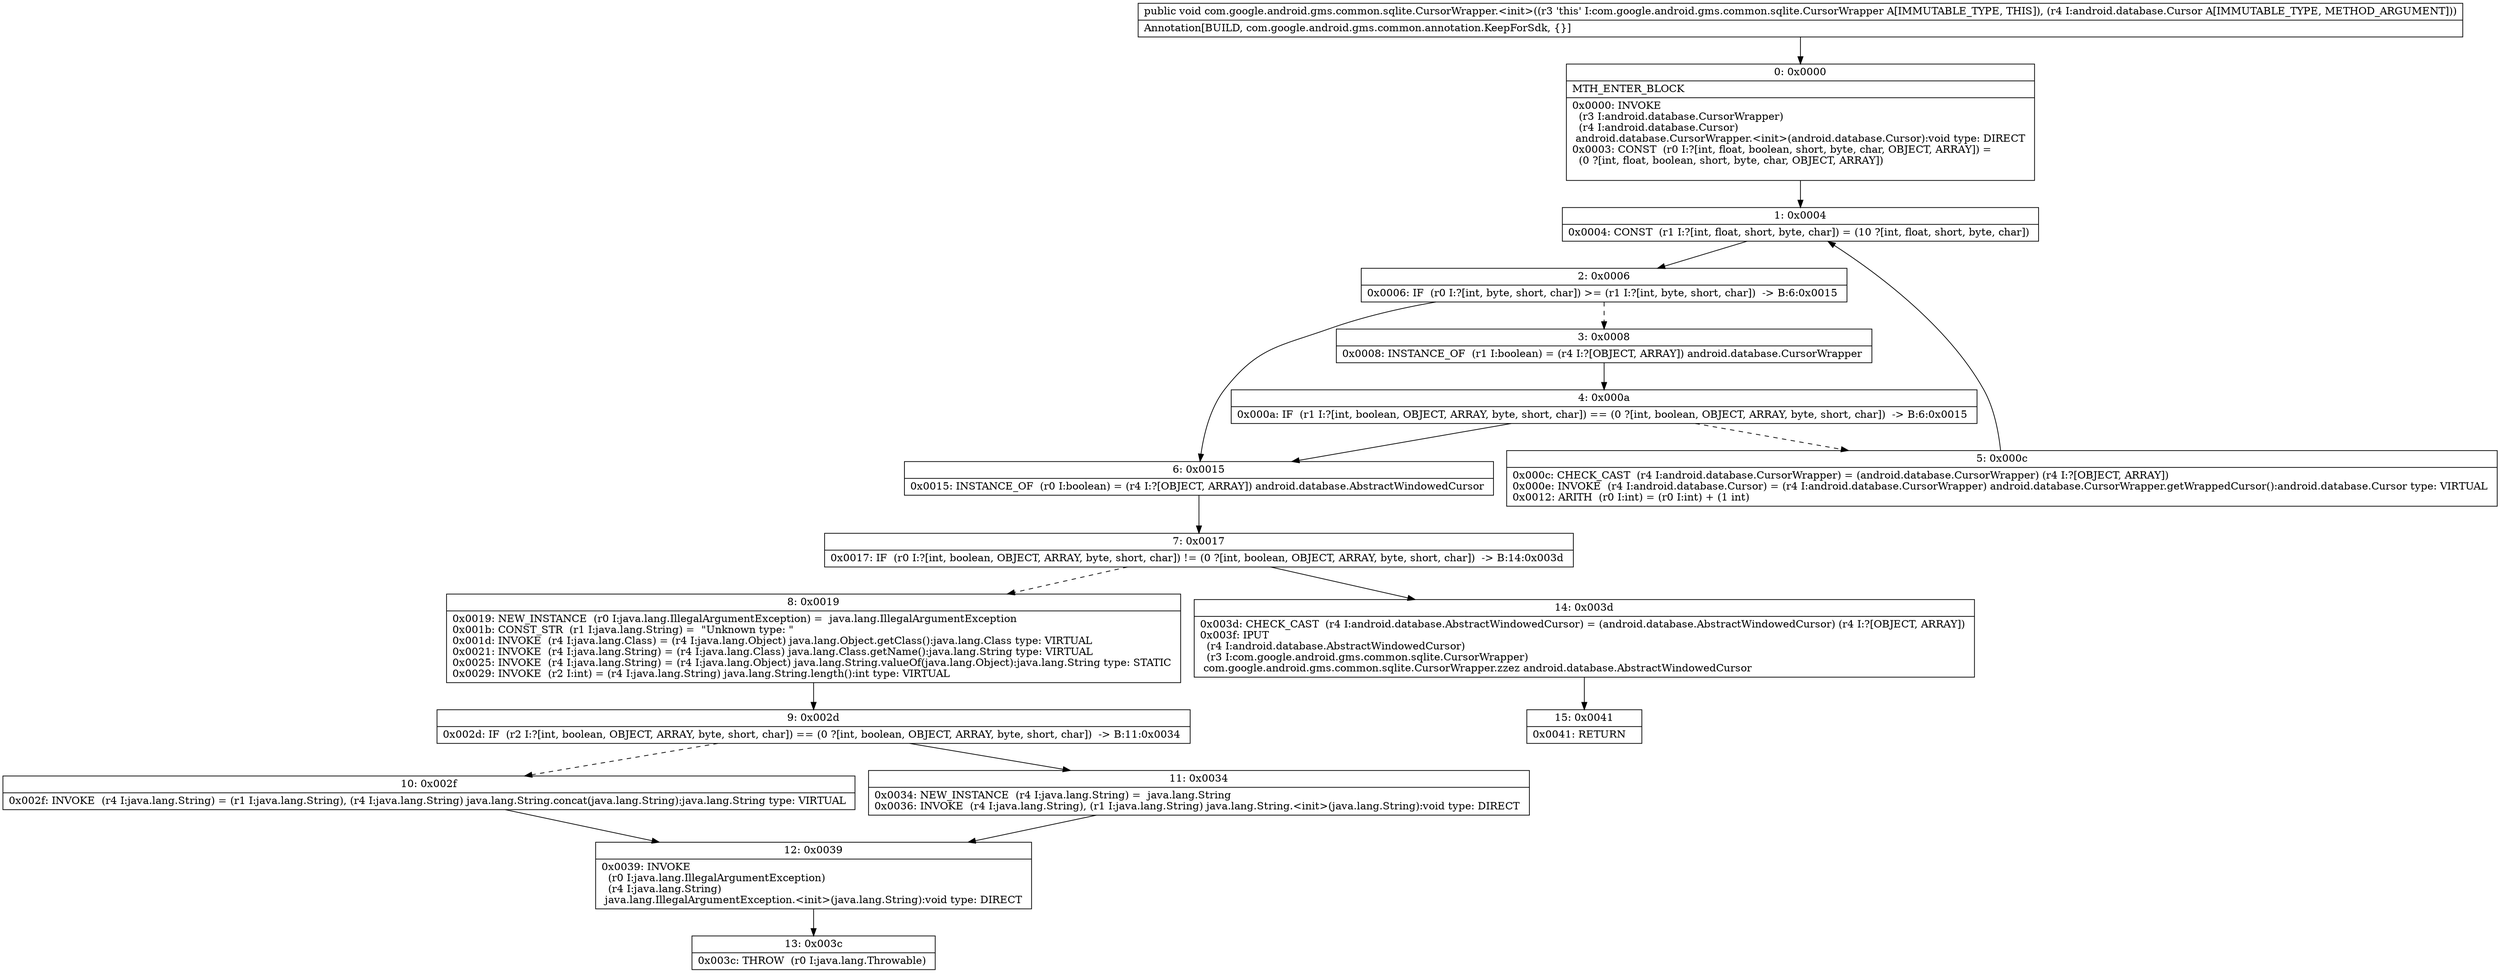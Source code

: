 digraph "CFG forcom.google.android.gms.common.sqlite.CursorWrapper.\<init\>(Landroid\/database\/Cursor;)V" {
Node_0 [shape=record,label="{0\:\ 0x0000|MTH_ENTER_BLOCK\l|0x0000: INVOKE  \l  (r3 I:android.database.CursorWrapper)\l  (r4 I:android.database.Cursor)\l android.database.CursorWrapper.\<init\>(android.database.Cursor):void type: DIRECT \l0x0003: CONST  (r0 I:?[int, float, boolean, short, byte, char, OBJECT, ARRAY]) = \l  (0 ?[int, float, boolean, short, byte, char, OBJECT, ARRAY])\l \l}"];
Node_1 [shape=record,label="{1\:\ 0x0004|0x0004: CONST  (r1 I:?[int, float, short, byte, char]) = (10 ?[int, float, short, byte, char]) \l}"];
Node_2 [shape=record,label="{2\:\ 0x0006|0x0006: IF  (r0 I:?[int, byte, short, char]) \>= (r1 I:?[int, byte, short, char])  \-\> B:6:0x0015 \l}"];
Node_3 [shape=record,label="{3\:\ 0x0008|0x0008: INSTANCE_OF  (r1 I:boolean) = (r4 I:?[OBJECT, ARRAY]) android.database.CursorWrapper \l}"];
Node_4 [shape=record,label="{4\:\ 0x000a|0x000a: IF  (r1 I:?[int, boolean, OBJECT, ARRAY, byte, short, char]) == (0 ?[int, boolean, OBJECT, ARRAY, byte, short, char])  \-\> B:6:0x0015 \l}"];
Node_5 [shape=record,label="{5\:\ 0x000c|0x000c: CHECK_CAST  (r4 I:android.database.CursorWrapper) = (android.database.CursorWrapper) (r4 I:?[OBJECT, ARRAY]) \l0x000e: INVOKE  (r4 I:android.database.Cursor) = (r4 I:android.database.CursorWrapper) android.database.CursorWrapper.getWrappedCursor():android.database.Cursor type: VIRTUAL \l0x0012: ARITH  (r0 I:int) = (r0 I:int) + (1 int) \l}"];
Node_6 [shape=record,label="{6\:\ 0x0015|0x0015: INSTANCE_OF  (r0 I:boolean) = (r4 I:?[OBJECT, ARRAY]) android.database.AbstractWindowedCursor \l}"];
Node_7 [shape=record,label="{7\:\ 0x0017|0x0017: IF  (r0 I:?[int, boolean, OBJECT, ARRAY, byte, short, char]) != (0 ?[int, boolean, OBJECT, ARRAY, byte, short, char])  \-\> B:14:0x003d \l}"];
Node_8 [shape=record,label="{8\:\ 0x0019|0x0019: NEW_INSTANCE  (r0 I:java.lang.IllegalArgumentException) =  java.lang.IllegalArgumentException \l0x001b: CONST_STR  (r1 I:java.lang.String) =  \"Unknown type: \" \l0x001d: INVOKE  (r4 I:java.lang.Class) = (r4 I:java.lang.Object) java.lang.Object.getClass():java.lang.Class type: VIRTUAL \l0x0021: INVOKE  (r4 I:java.lang.String) = (r4 I:java.lang.Class) java.lang.Class.getName():java.lang.String type: VIRTUAL \l0x0025: INVOKE  (r4 I:java.lang.String) = (r4 I:java.lang.Object) java.lang.String.valueOf(java.lang.Object):java.lang.String type: STATIC \l0x0029: INVOKE  (r2 I:int) = (r4 I:java.lang.String) java.lang.String.length():int type: VIRTUAL \l}"];
Node_9 [shape=record,label="{9\:\ 0x002d|0x002d: IF  (r2 I:?[int, boolean, OBJECT, ARRAY, byte, short, char]) == (0 ?[int, boolean, OBJECT, ARRAY, byte, short, char])  \-\> B:11:0x0034 \l}"];
Node_10 [shape=record,label="{10\:\ 0x002f|0x002f: INVOKE  (r4 I:java.lang.String) = (r1 I:java.lang.String), (r4 I:java.lang.String) java.lang.String.concat(java.lang.String):java.lang.String type: VIRTUAL \l}"];
Node_11 [shape=record,label="{11\:\ 0x0034|0x0034: NEW_INSTANCE  (r4 I:java.lang.String) =  java.lang.String \l0x0036: INVOKE  (r4 I:java.lang.String), (r1 I:java.lang.String) java.lang.String.\<init\>(java.lang.String):void type: DIRECT \l}"];
Node_12 [shape=record,label="{12\:\ 0x0039|0x0039: INVOKE  \l  (r0 I:java.lang.IllegalArgumentException)\l  (r4 I:java.lang.String)\l java.lang.IllegalArgumentException.\<init\>(java.lang.String):void type: DIRECT \l}"];
Node_13 [shape=record,label="{13\:\ 0x003c|0x003c: THROW  (r0 I:java.lang.Throwable) \l}"];
Node_14 [shape=record,label="{14\:\ 0x003d|0x003d: CHECK_CAST  (r4 I:android.database.AbstractWindowedCursor) = (android.database.AbstractWindowedCursor) (r4 I:?[OBJECT, ARRAY]) \l0x003f: IPUT  \l  (r4 I:android.database.AbstractWindowedCursor)\l  (r3 I:com.google.android.gms.common.sqlite.CursorWrapper)\l com.google.android.gms.common.sqlite.CursorWrapper.zzez android.database.AbstractWindowedCursor \l}"];
Node_15 [shape=record,label="{15\:\ 0x0041|0x0041: RETURN   \l}"];
MethodNode[shape=record,label="{public void com.google.android.gms.common.sqlite.CursorWrapper.\<init\>((r3 'this' I:com.google.android.gms.common.sqlite.CursorWrapper A[IMMUTABLE_TYPE, THIS]), (r4 I:android.database.Cursor A[IMMUTABLE_TYPE, METHOD_ARGUMENT]))  | Annotation[BUILD, com.google.android.gms.common.annotation.KeepForSdk, \{\}]\l}"];
MethodNode -> Node_0;
Node_0 -> Node_1;
Node_1 -> Node_2;
Node_2 -> Node_3[style=dashed];
Node_2 -> Node_6;
Node_3 -> Node_4;
Node_4 -> Node_5[style=dashed];
Node_4 -> Node_6;
Node_5 -> Node_1;
Node_6 -> Node_7;
Node_7 -> Node_8[style=dashed];
Node_7 -> Node_14;
Node_8 -> Node_9;
Node_9 -> Node_10[style=dashed];
Node_9 -> Node_11;
Node_10 -> Node_12;
Node_11 -> Node_12;
Node_12 -> Node_13;
Node_14 -> Node_15;
}

